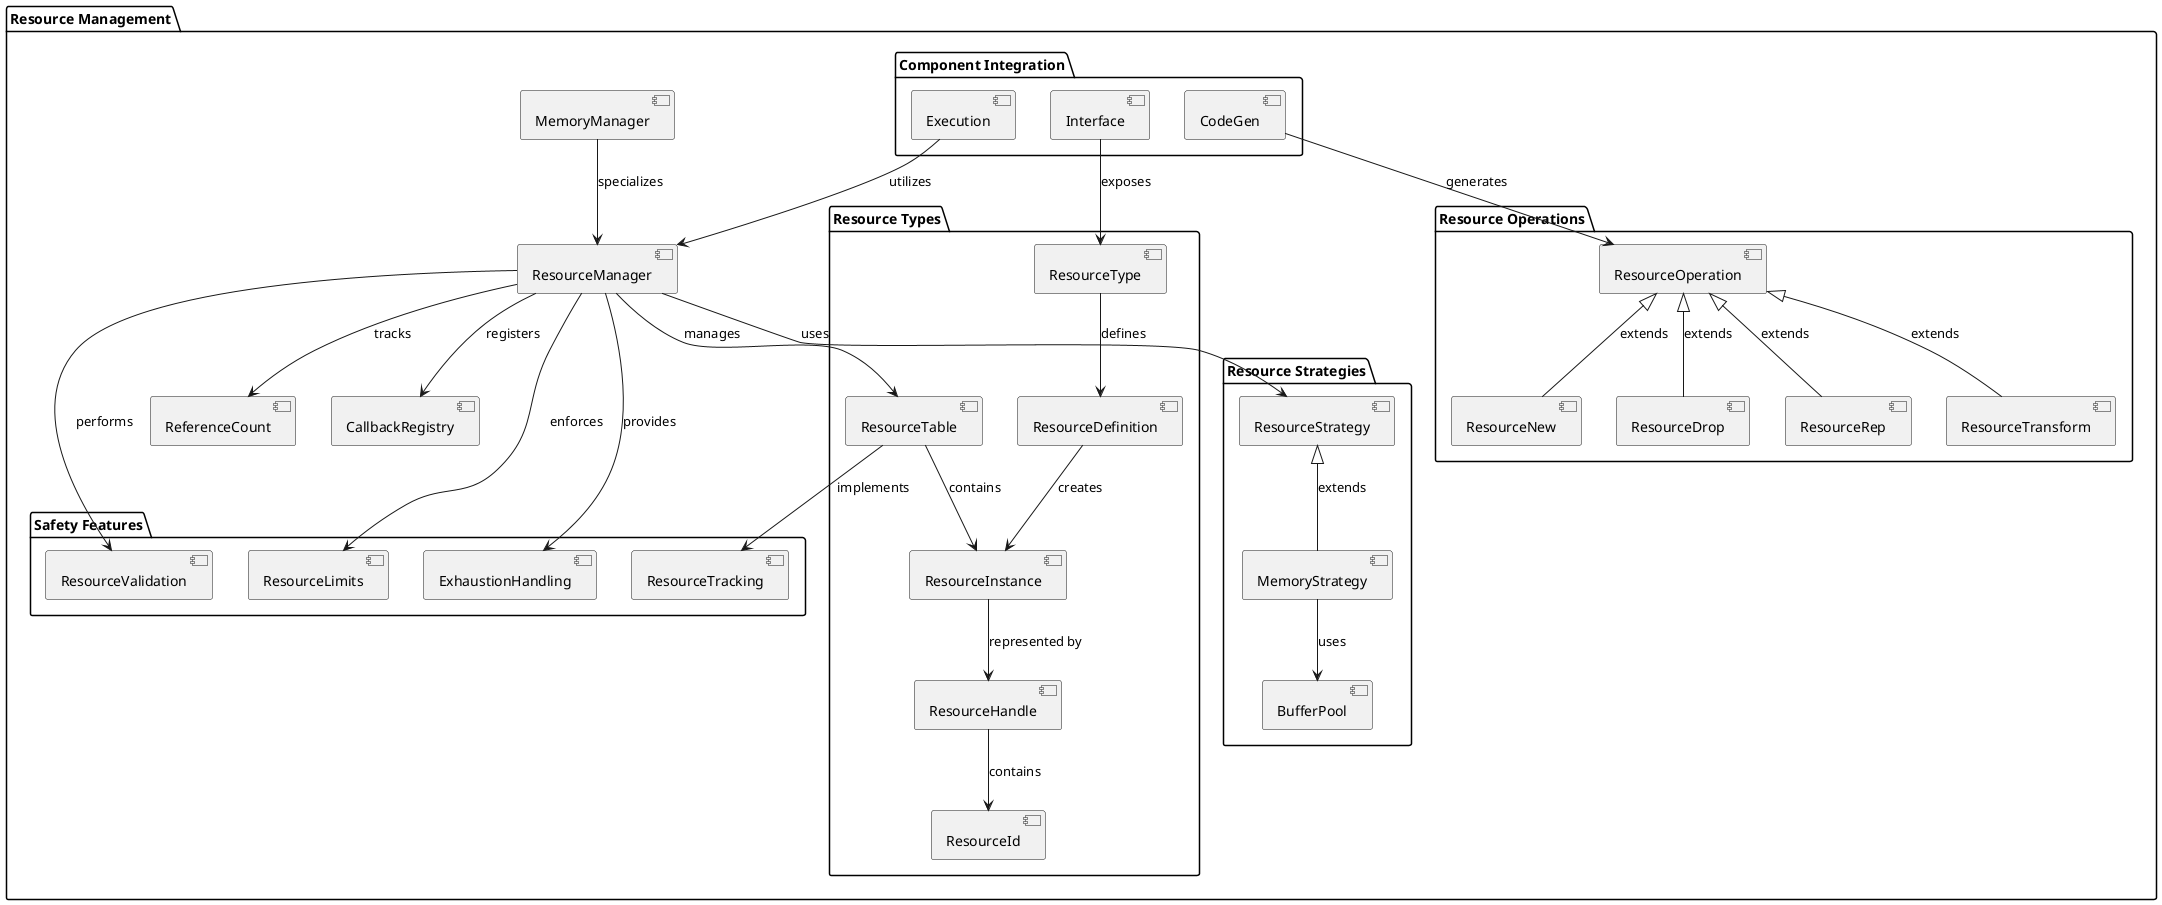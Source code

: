 @startuml

package "Resource Management" {
  package "Resource Types" {
    [ResourceType] as ResType
    [ResourceDefinition] as ResDef
    [ResourceInstance] as ResInst
    [ResourceTable] as ResTable
    [ResourceHandle] as ResHandle
    [ResourceId] as ResId
    
    ResType --> ResDef : defines
    ResDef --> ResInst : creates
    ResTable --> ResInst : contains
    ResInst --> ResHandle : represented by
    ResHandle --> ResId : contains
  }
  
  package "Resource Operations" {
    [ResourceOperation] as ResOp
    [ResourceNew] as ResNew
    [ResourceDrop] as ResDrop
    [ResourceRep] as ResRep
    [ResourceTransform] as ResTrans
    
    ResOp <|-- ResNew : extends
    ResOp <|-- ResDrop : extends
    ResOp <|-- ResRep : extends
    ResOp <|-- ResTrans : extends
  }
  
  package "Resource Strategies" {
    [ResourceStrategy] as Strategy
    [MemoryStrategy] as MemStrategy
    [BufferPool] as BufferPool
    
    Strategy <|-- MemStrategy : extends
    MemStrategy --> BufferPool : uses
  }
  
  package "Resource Management" {
    [ResourceManager] as Manager
    [MemoryManager] as MemManager
    [ReferenceCount] as RefCount
    [CallbackRegistry] as Callbacks
    
    Manager --> ResTable : manages
    Manager --> Strategy : uses
    Manager --> RefCount : tracks
    Manager --> Callbacks : registers
    MemManager --> Manager : specializes
  }
  
  package "Safety Features" {
    [ResourceValidation] as ResValid
    [ResourceLimits] as ResLimit
    [ResourceTracking] as ResTrack
    [ExhaustionHandling] as ExhaustHandle
    
    Manager --> ResValid : performs
    Manager --> ResLimit : enforces
    ResTable --> ResTrack : implements
    Manager --> ExhaustHandle : provides
  }
  
  package "Component Integration" {
    [Interface] as Interface
    [CodeGen] as CodeGen
    [Execution] as Execution
    
    Interface --> ResType : exposes
    CodeGen --> ResOp : generates
    Execution --> Manager : utilizes
  }
}

@enduml 